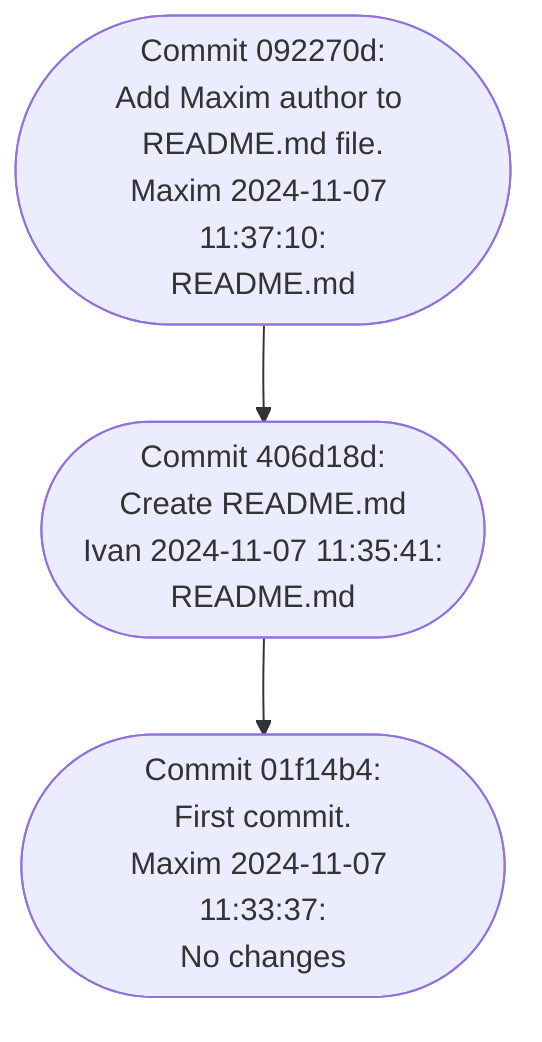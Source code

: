 graph TD
    092270d(["`
    Commit 092270d:
    Add Maxim author to README.md file.
    Maxim 2024-11-07 11:37:10:
    README.md
    `"])
    406d18d(["`
    Commit 406d18d:
    Create README.md
    Ivan 2024-11-07 11:35:41:
    README.md
    `"])
    092270d --> 406d18d
    01f14b4(["`
    Commit 01f14b4:
    First commit.
    Maxim 2024-11-07 11:33:37:
    No changes
    `"])
    406d18d --> 01f14b4